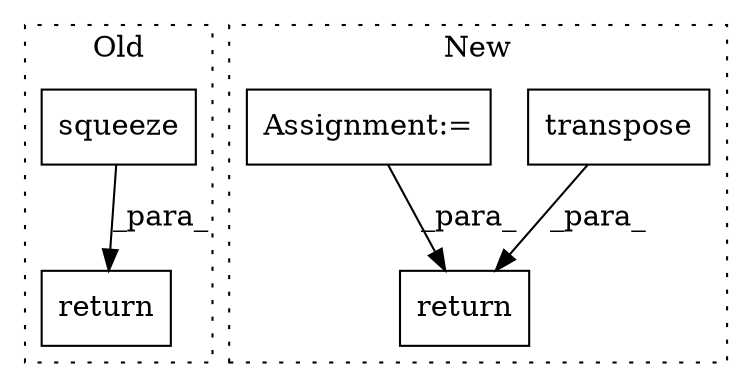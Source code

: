 digraph G {
subgraph cluster0 {
1 [label="squeeze" a="32" s="1726,1735" l="8,1" shape="box"];
4 [label="return" a="41" s="1687" l="7" shape="box"];
label = "Old";
style="dotted";
}
subgraph cluster1 {
2 [label="transpose" a="32" s="1877,1890" l="10,1" shape="box"];
3 [label="return" a="41" s="1899" l="7" shape="box"];
5 [label="Assignment:=" a="7" s="1268" l="7" shape="box"];
label = "New";
style="dotted";
}
1 -> 4 [label="_para_"];
2 -> 3 [label="_para_"];
5 -> 3 [label="_para_"];
}